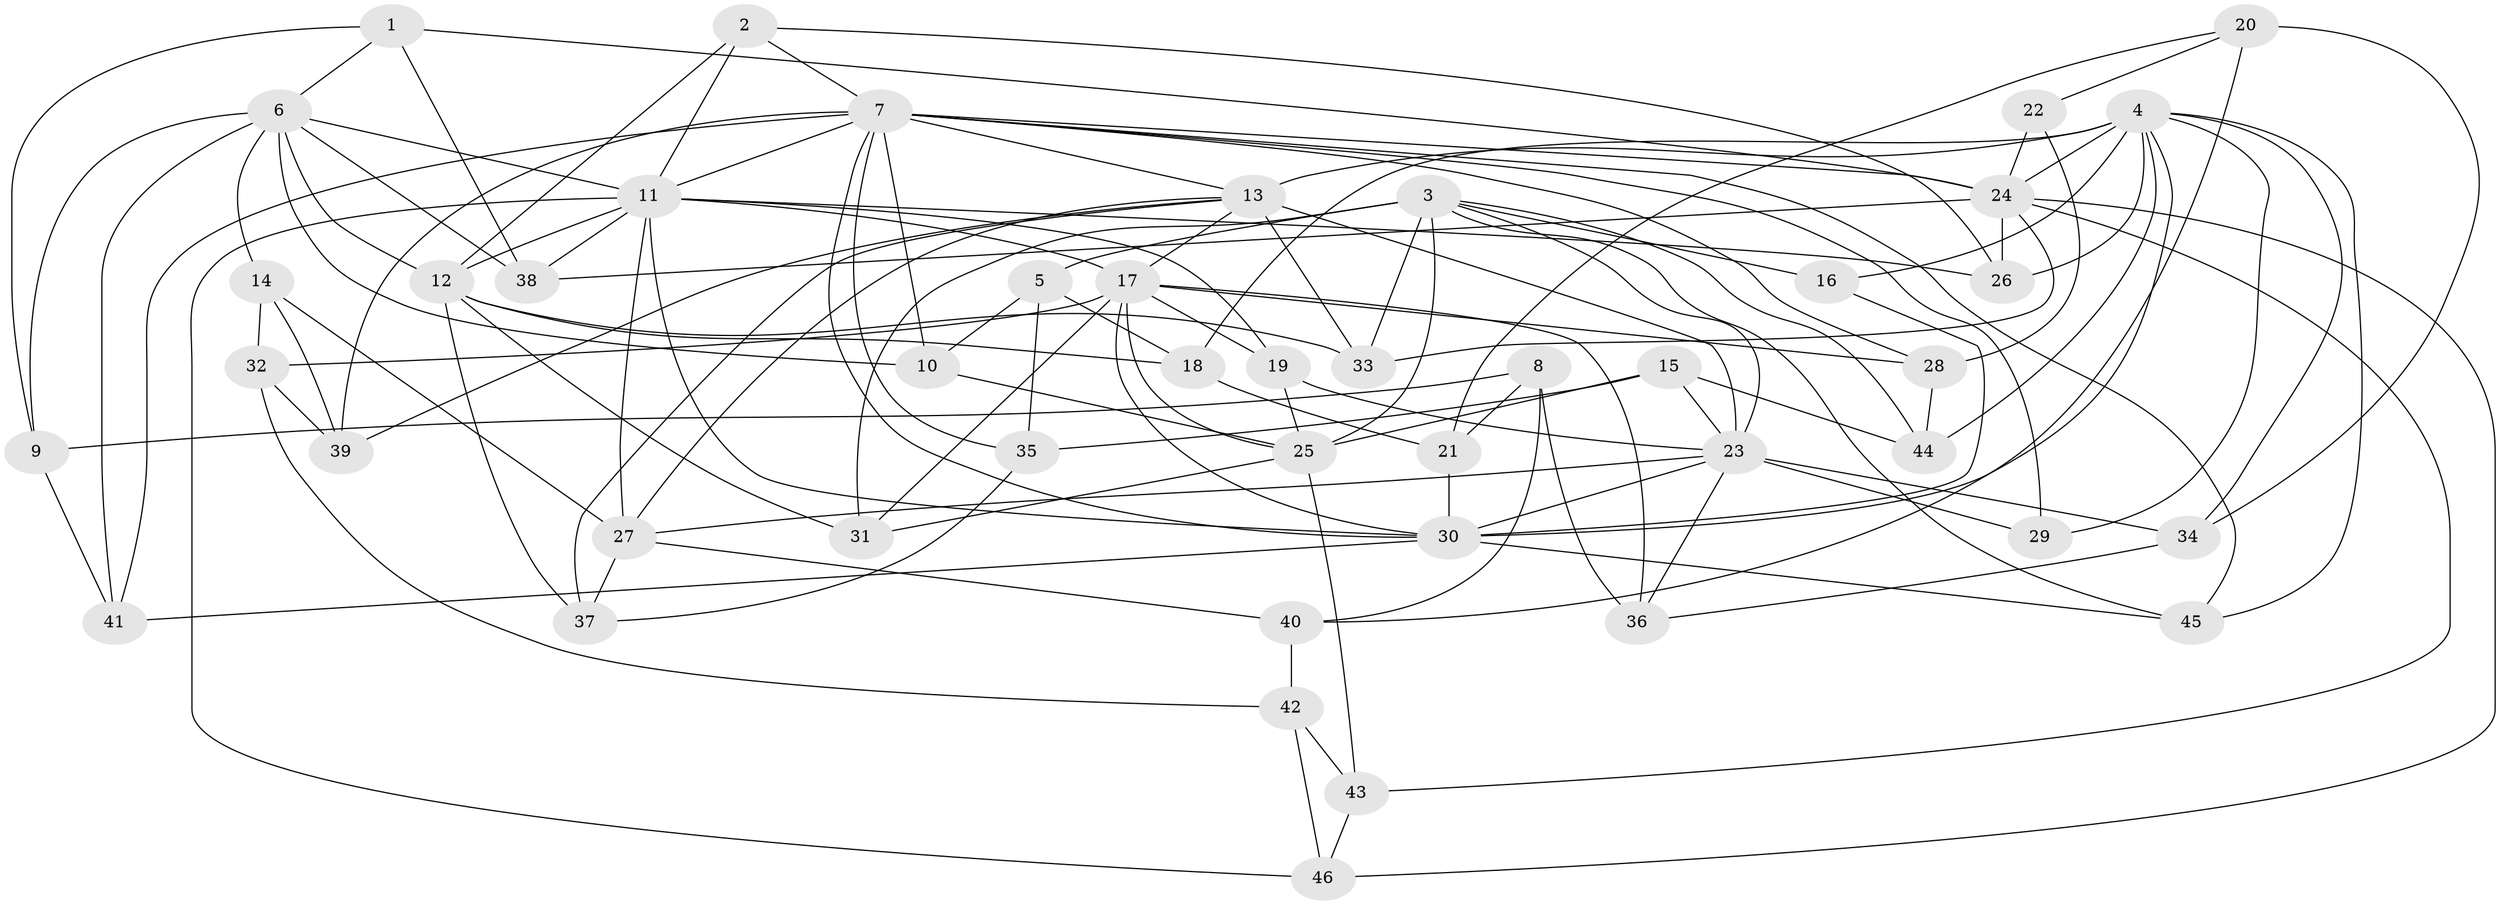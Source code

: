 // original degree distribution, {4: 1.0}
// Generated by graph-tools (version 1.1) at 2025/38/03/09/25 02:38:00]
// undirected, 46 vertices, 121 edges
graph export_dot {
graph [start="1"]
  node [color=gray90,style=filled];
  1;
  2;
  3;
  4;
  5;
  6;
  7;
  8;
  9;
  10;
  11;
  12;
  13;
  14;
  15;
  16;
  17;
  18;
  19;
  20;
  21;
  22;
  23;
  24;
  25;
  26;
  27;
  28;
  29;
  30;
  31;
  32;
  33;
  34;
  35;
  36;
  37;
  38;
  39;
  40;
  41;
  42;
  43;
  44;
  45;
  46;
  1 -- 6 [weight=1.0];
  1 -- 9 [weight=1.0];
  1 -- 24 [weight=1.0];
  1 -- 38 [weight=1.0];
  2 -- 7 [weight=1.0];
  2 -- 11 [weight=1.0];
  2 -- 12 [weight=1.0];
  2 -- 26 [weight=1.0];
  3 -- 5 [weight=1.0];
  3 -- 16 [weight=1.0];
  3 -- 23 [weight=1.0];
  3 -- 25 [weight=3.0];
  3 -- 31 [weight=1.0];
  3 -- 33 [weight=1.0];
  3 -- 44 [weight=1.0];
  3 -- 45 [weight=1.0];
  4 -- 13 [weight=1.0];
  4 -- 16 [weight=1.0];
  4 -- 18 [weight=1.0];
  4 -- 24 [weight=3.0];
  4 -- 26 [weight=1.0];
  4 -- 29 [weight=1.0];
  4 -- 30 [weight=1.0];
  4 -- 34 [weight=1.0];
  4 -- 44 [weight=1.0];
  4 -- 45 [weight=1.0];
  5 -- 10 [weight=1.0];
  5 -- 18 [weight=1.0];
  5 -- 35 [weight=1.0];
  6 -- 9 [weight=1.0];
  6 -- 10 [weight=1.0];
  6 -- 11 [weight=1.0];
  6 -- 12 [weight=1.0];
  6 -- 14 [weight=1.0];
  6 -- 38 [weight=1.0];
  6 -- 41 [weight=1.0];
  7 -- 10 [weight=1.0];
  7 -- 11 [weight=1.0];
  7 -- 13 [weight=1.0];
  7 -- 24 [weight=1.0];
  7 -- 28 [weight=1.0];
  7 -- 29 [weight=1.0];
  7 -- 30 [weight=1.0];
  7 -- 35 [weight=1.0];
  7 -- 39 [weight=1.0];
  7 -- 41 [weight=1.0];
  7 -- 45 [weight=1.0];
  8 -- 9 [weight=1.0];
  8 -- 21 [weight=1.0];
  8 -- 36 [weight=1.0];
  8 -- 40 [weight=1.0];
  9 -- 41 [weight=1.0];
  10 -- 25 [weight=1.0];
  11 -- 12 [weight=2.0];
  11 -- 17 [weight=1.0];
  11 -- 19 [weight=1.0];
  11 -- 26 [weight=1.0];
  11 -- 27 [weight=1.0];
  11 -- 30 [weight=1.0];
  11 -- 38 [weight=1.0];
  11 -- 46 [weight=1.0];
  12 -- 18 [weight=1.0];
  12 -- 31 [weight=1.0];
  12 -- 33 [weight=1.0];
  12 -- 37 [weight=1.0];
  13 -- 17 [weight=1.0];
  13 -- 23 [weight=3.0];
  13 -- 27 [weight=1.0];
  13 -- 33 [weight=1.0];
  13 -- 37 [weight=1.0];
  13 -- 39 [weight=1.0];
  14 -- 27 [weight=1.0];
  14 -- 32 [weight=1.0];
  14 -- 39 [weight=1.0];
  15 -- 23 [weight=1.0];
  15 -- 25 [weight=1.0];
  15 -- 35 [weight=1.0];
  15 -- 44 [weight=1.0];
  16 -- 30 [weight=2.0];
  17 -- 19 [weight=1.0];
  17 -- 25 [weight=2.0];
  17 -- 28 [weight=1.0];
  17 -- 30 [weight=1.0];
  17 -- 31 [weight=1.0];
  17 -- 32 [weight=1.0];
  17 -- 36 [weight=1.0];
  18 -- 21 [weight=1.0];
  19 -- 23 [weight=1.0];
  19 -- 25 [weight=1.0];
  20 -- 21 [weight=1.0];
  20 -- 22 [weight=1.0];
  20 -- 34 [weight=1.0];
  20 -- 40 [weight=1.0];
  21 -- 30 [weight=1.0];
  22 -- 24 [weight=2.0];
  22 -- 28 [weight=1.0];
  23 -- 27 [weight=1.0];
  23 -- 29 [weight=2.0];
  23 -- 30 [weight=1.0];
  23 -- 34 [weight=1.0];
  23 -- 36 [weight=1.0];
  24 -- 26 [weight=1.0];
  24 -- 33 [weight=1.0];
  24 -- 38 [weight=1.0];
  24 -- 43 [weight=1.0];
  24 -- 46 [weight=1.0];
  25 -- 31 [weight=1.0];
  25 -- 43 [weight=1.0];
  27 -- 37 [weight=1.0];
  27 -- 40 [weight=1.0];
  28 -- 44 [weight=1.0];
  30 -- 41 [weight=1.0];
  30 -- 45 [weight=1.0];
  32 -- 39 [weight=1.0];
  32 -- 42 [weight=1.0];
  34 -- 36 [weight=1.0];
  35 -- 37 [weight=1.0];
  40 -- 42 [weight=1.0];
  42 -- 43 [weight=1.0];
  42 -- 46 [weight=1.0];
  43 -- 46 [weight=1.0];
}

